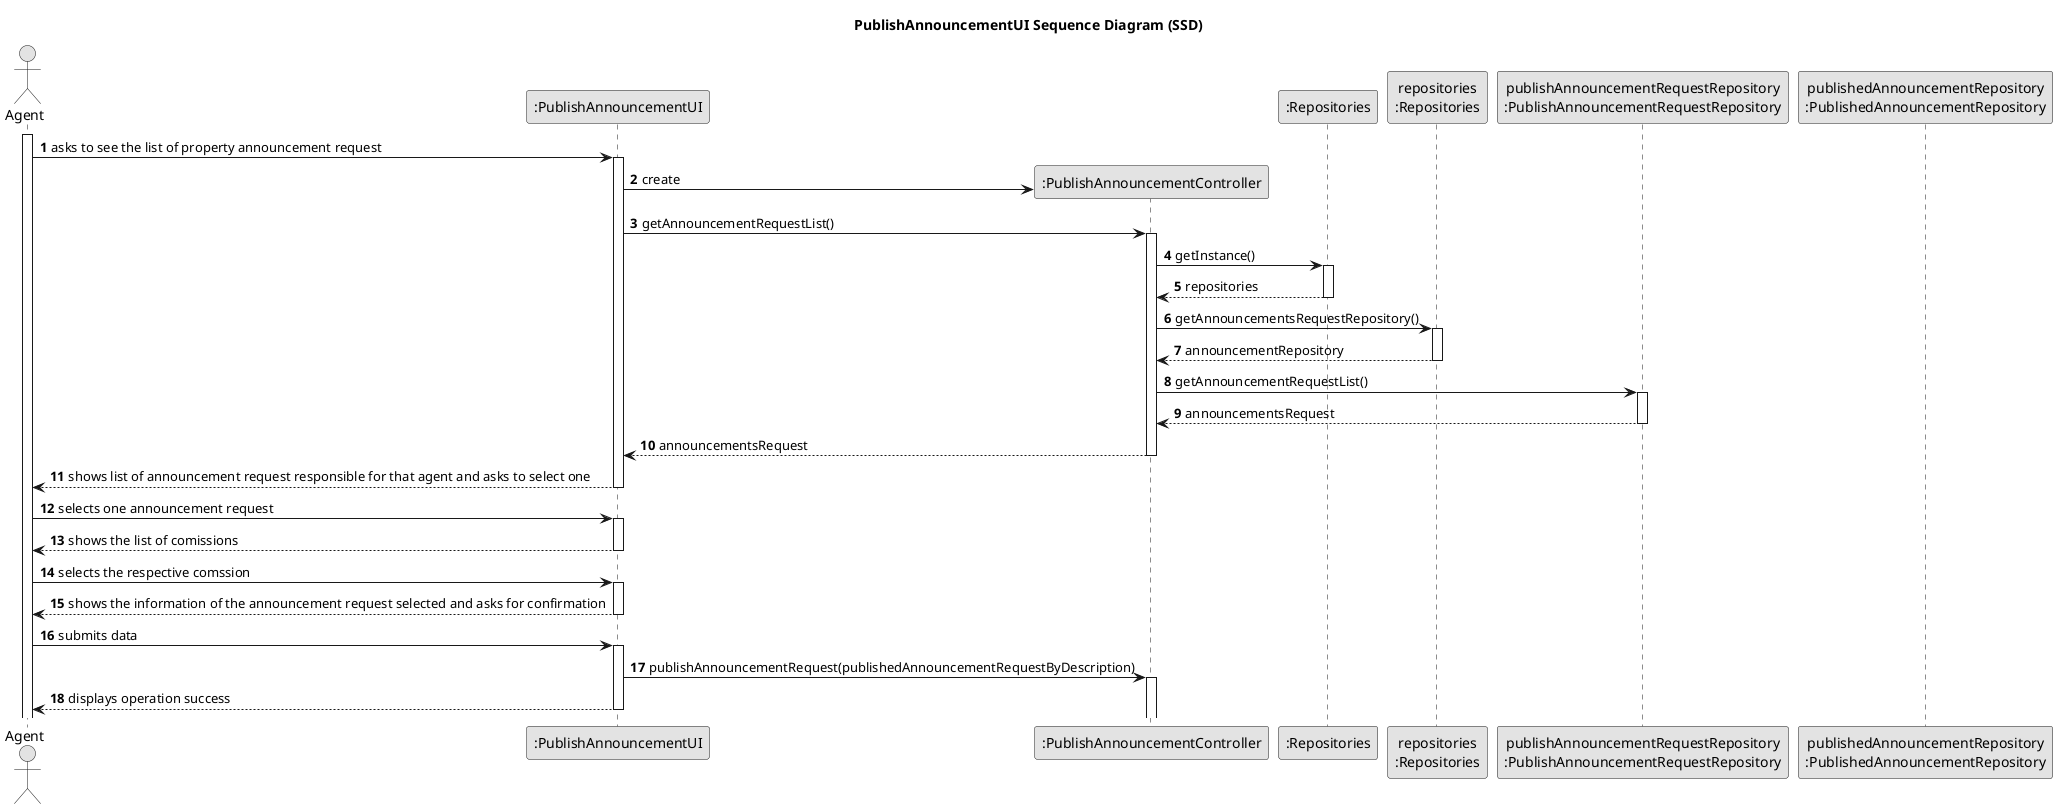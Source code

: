 @startuml
'https://plantuml.com/sequence-diagram

autonumber

@startuml
skinparam monochrome true
skinparam packageStyle rectangle
skinparam shadowing false

title PublishAnnouncementUI Sequence Diagram (SSD)

autonumber

actor "Agent" as Agent
participant ":PublishAnnouncementUI" as PublishAnnouncementUI
participant ":PublishAnnouncementController" as PublishAnnouncementController
participant ":Repositories" as Singleton
participant "repositories\n:Repositories" as repositories
participant "publishAnnouncementRequestRepository\n:PublishAnnouncementRequestRepository" as PublishAnnouncementRequestRepository
participant "publishedAnnouncementRepository\n:PublishedAnnouncementRepository" as PublishAnnouncementRepository

activate Agent

    Agent -> PublishAnnouncementUI : asks to see the list of property announcement request
    activate PublishAnnouncementUI

PublishAnnouncementUI -> PublishAnnouncementController**: create


PublishAnnouncementUI -> PublishAnnouncementController : getAnnouncementRequestList()
activate PublishAnnouncementController

PublishAnnouncementController -> Singleton: getInstance()
activate Singleton

Singleton --> PublishAnnouncementController: repositories
deactivate Singleton

PublishAnnouncementController -> repositories: getAnnouncementsRequestRepository()
activate repositories

repositories --> PublishAnnouncementController:announcementRepository
deactivate repositories

PublishAnnouncementController -> PublishAnnouncementRequestRepository:getAnnouncementRequestList()
activate PublishAnnouncementRequestRepository

PublishAnnouncementRequestRepository --> PublishAnnouncementController:announcementsRequest
deactivate PublishAnnouncementRequestRepository


PublishAnnouncementController --> PublishAnnouncementUI:announcementsRequest
deactivate PublishAnnouncementController

     PublishAnnouncementUI --> Agent : shows list of announcement request responsible for that agent and asks to select one
        deactivate PublishAnnouncementUI

            Agent -> PublishAnnouncementUI : selects one announcement request
            activate PublishAnnouncementUI

PublishAnnouncementUI --> Agent:shows the list of comissions
deactivate PublishAnnouncementUI

Agent -> PublishAnnouncementUI:selects the respective comssion
activate PublishAnnouncementUI

PublishAnnouncementUI --> Agent:shows the information of the announcement request selected and asks for confirmation
deactivate PublishAnnouncementUI

 Agent -> PublishAnnouncementUI : submits data
    activate PublishAnnouncementUI


PublishAnnouncementUI -> PublishAnnouncementController:publishAnnouncementRequest(publishedAnnouncementRequestByDescription)
activate PublishAnnouncementController


        PublishAnnouncementUI --> Agent : displays operation success
    deactivate PublishAnnouncementUI



@enduml

